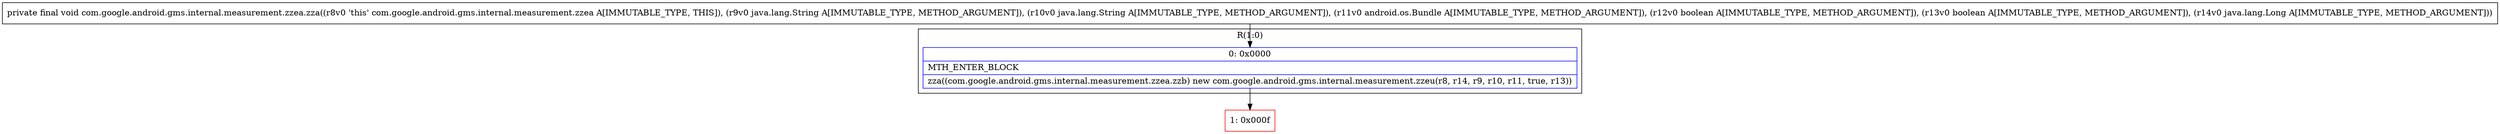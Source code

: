 digraph "CFG forcom.google.android.gms.internal.measurement.zzea.zza(Ljava\/lang\/String;Ljava\/lang\/String;Landroid\/os\/Bundle;ZZLjava\/lang\/Long;)V" {
subgraph cluster_Region_81827083 {
label = "R(1:0)";
node [shape=record,color=blue];
Node_0 [shape=record,label="{0\:\ 0x0000|MTH_ENTER_BLOCK\l|zza((com.google.android.gms.internal.measurement.zzea.zzb) new com.google.android.gms.internal.measurement.zzeu(r8, r14, r9, r10, r11, true, r13))\l}"];
}
Node_1 [shape=record,color=red,label="{1\:\ 0x000f}"];
MethodNode[shape=record,label="{private final void com.google.android.gms.internal.measurement.zzea.zza((r8v0 'this' com.google.android.gms.internal.measurement.zzea A[IMMUTABLE_TYPE, THIS]), (r9v0 java.lang.String A[IMMUTABLE_TYPE, METHOD_ARGUMENT]), (r10v0 java.lang.String A[IMMUTABLE_TYPE, METHOD_ARGUMENT]), (r11v0 android.os.Bundle A[IMMUTABLE_TYPE, METHOD_ARGUMENT]), (r12v0 boolean A[IMMUTABLE_TYPE, METHOD_ARGUMENT]), (r13v0 boolean A[IMMUTABLE_TYPE, METHOD_ARGUMENT]), (r14v0 java.lang.Long A[IMMUTABLE_TYPE, METHOD_ARGUMENT])) }"];
MethodNode -> Node_0;
Node_0 -> Node_1;
}

